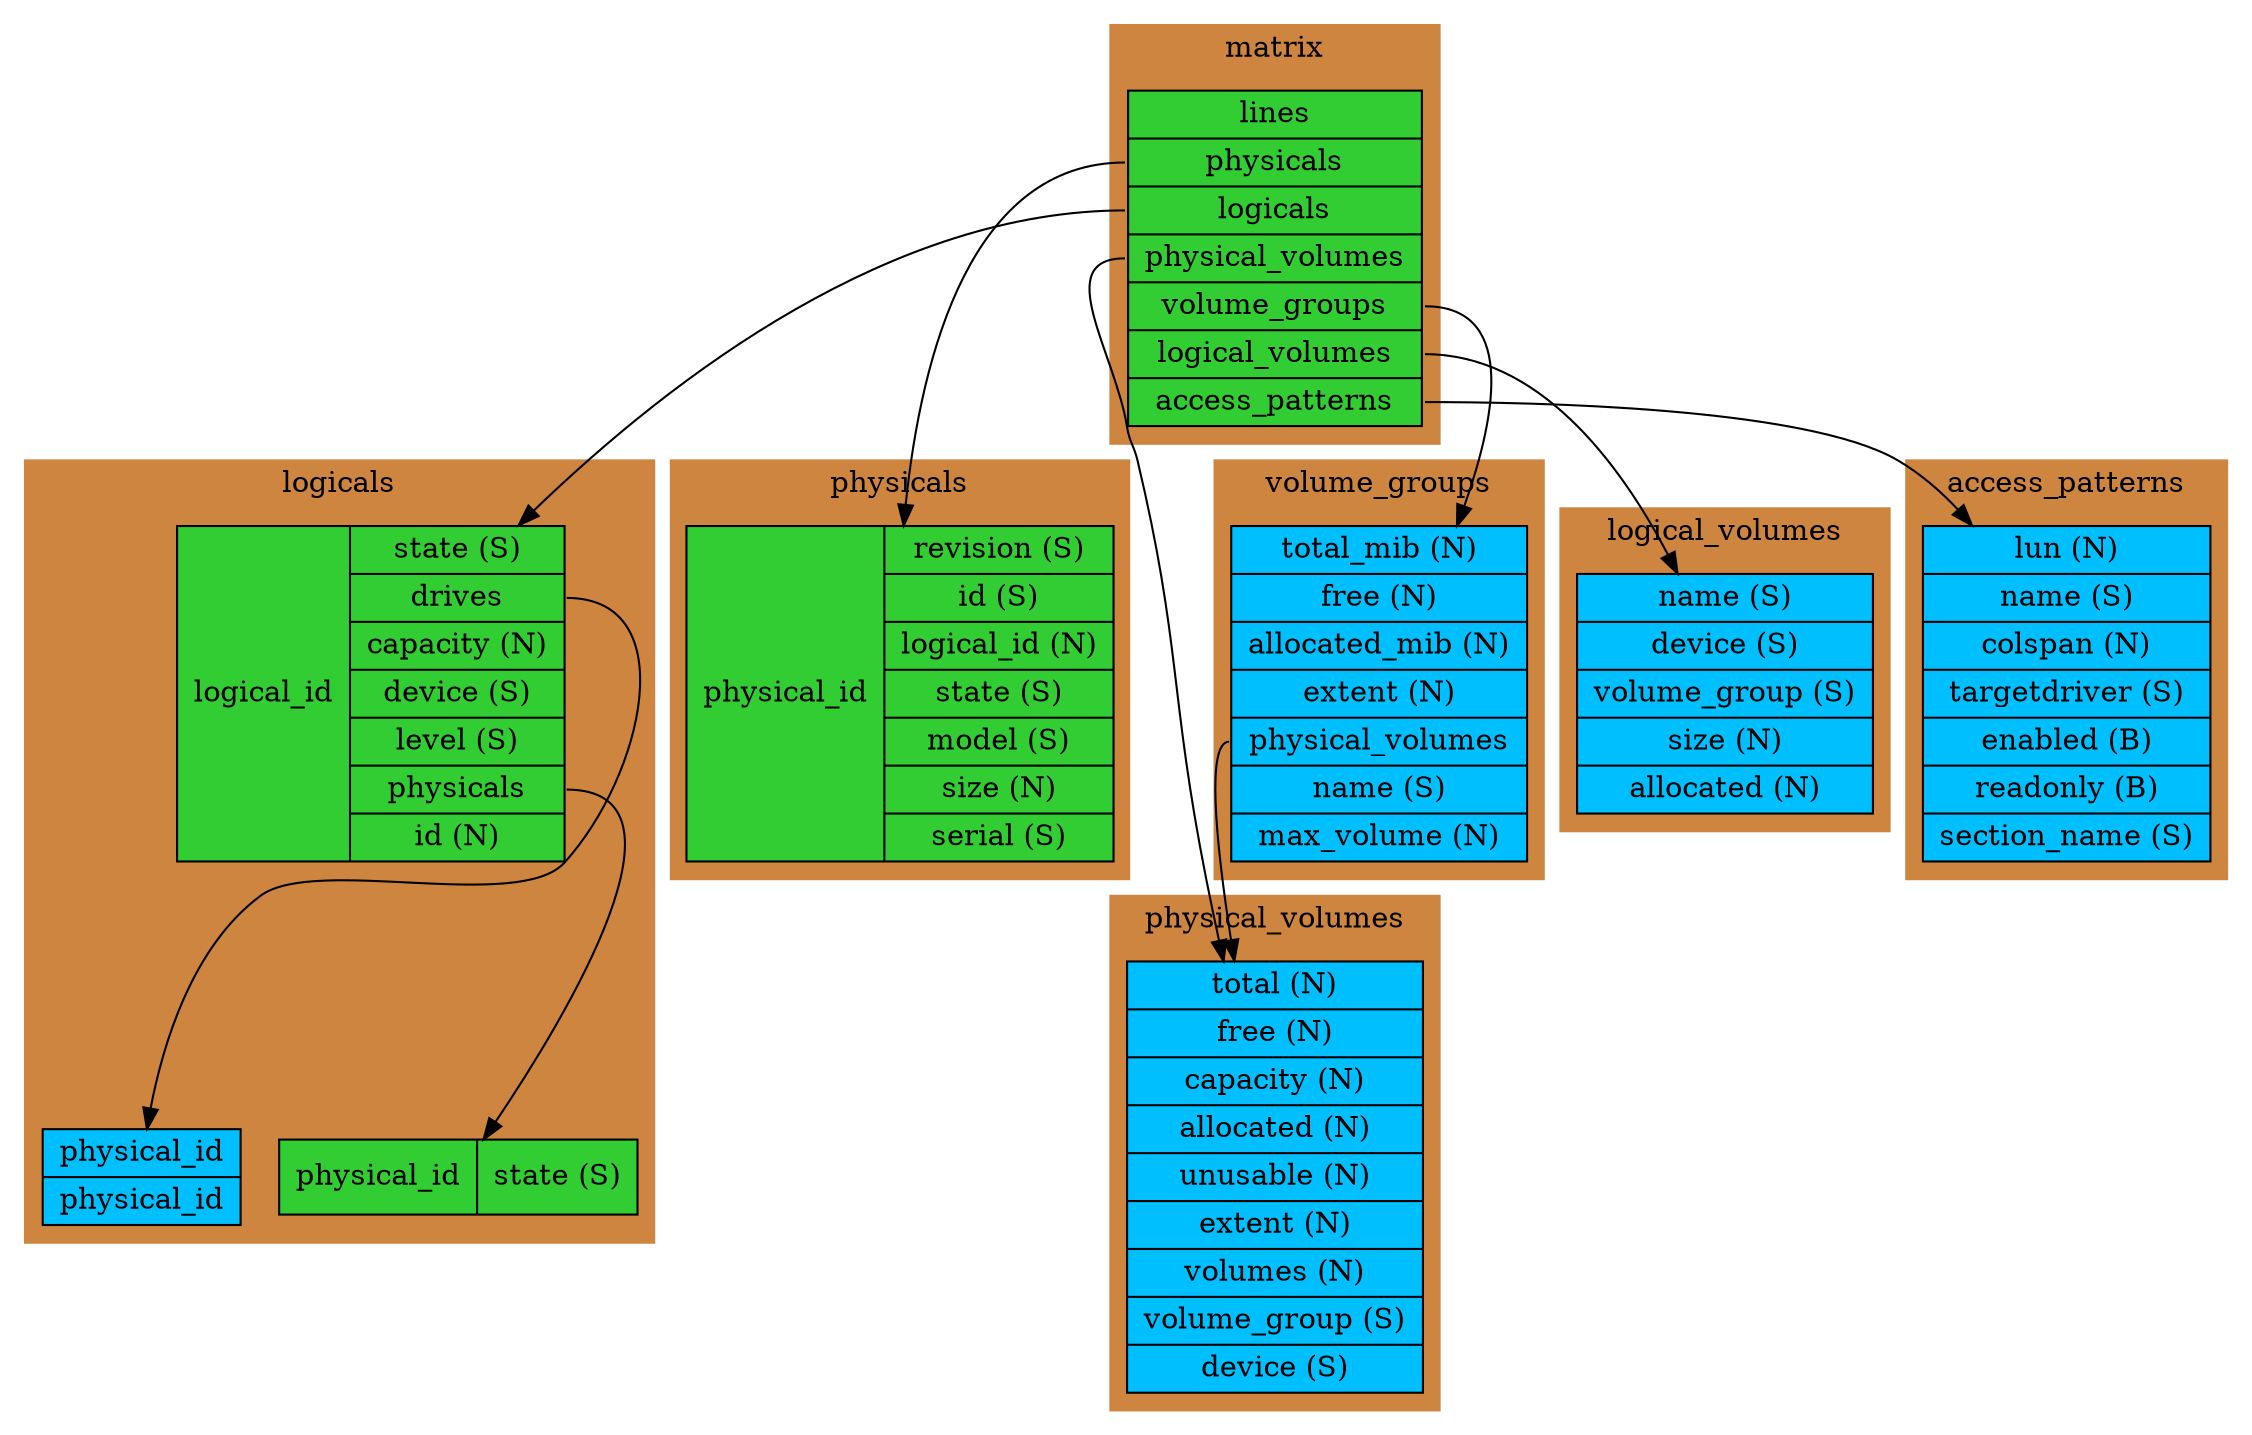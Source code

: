 digraph {
	node [ shape = "record", style = "filled" ];
	style = "filled";
	color = "peru";
	bgcolor = "transparent";

	subgraph cluster_matrix {
		label = "matrix";

		node_matrix [ label = "{ <lines>lines | <physicals>physicals | <logicals>logicals | <physical_volumes>physical_volumes | <volume_groups>volume_groups | <logical_volumes>logical_volumes | <access_patterns>access_patterns }", fillcolor = "limegreen" ];
	}
	subgraph cluster_logicals {
		label = "logicals";

		node_logicals [ label = "logical_id | { state (S) | <drives>drives | capacity (N) | device (S) | level (S) | <physicals>physicals | id (N) }", fillcolor = "limegreen" ];
		node_logicals_drives [ label = "{ physical_id | physical_id }", fillcolor = "deepskyblue" ];
		node_logicals_physicals [ label = "physical_id | state (S)", fillcolor = "limegreen" ];
		node_logicals:drives -> node_logicals_drives;
		node_logicals:physicals -> node_logicals_physicals;
	}
	subgraph cluster_physicals {
		label = "physicals";

		node_physicals [ label = "physical_id | { revision (S) | id (S) | logical_id (N) | state (S) | model (S) | size (N) | serial (S) }", fillcolor = "limegreen" ];
	}
	subgraph cluster_physical_volumes {
		label = "physical_volumes";

		node_physical_volumes [ label = "{ total (N) | free (N) | capacity (N) | allocated (N) | unusable (N) | extent (N) | volumes (N) | volume_group (S) | device (S) }", fillcolor = "deepskyblue" ];
	}
	subgraph cluster_volume_groups {
		label = "volume_groups";

		node_volume_groups [ label = "{ total_mib (N) | free (N) | allocated_mib (N) | extent (N) | <physical_volumes>physical_volumes | name (S) | max_volume (N) }", fillcolor = "deepskyblue" ];
		node_volume_groups:physical_volumes -> node_physical_volumes;
	}
	subgraph cluster_logical_volumes {
		label = "logical_volumes";

		node_logical_volumes [ label = "{ name (S) | device (S) | volume_group (S) | size (N) | allocated (N) }", fillcolor = "deepskyblue" ];
	}

	subgraph cluster_access_patterns {
		label = "access_patterns";

		node_access_patterns [ label = "{ lun (N) | name (S) | colspan (N) | targetdriver (S) | enabled (B) | readonly (B) | section_name (S) }", fillcolor = "deepskyblue" ];
	}

	node_matrix:logicals -> node_logicals;
	node_matrix:physicals -> node_physicals;
	node_matrix:physical_volumes -> node_physical_volumes;
	node_matrix:volume_groups -> node_volume_groups;
	node_matrix:logical_volumes -> node_logical_volumes;
	node_matrix:access_patterns -> node_access_patterns;
}
